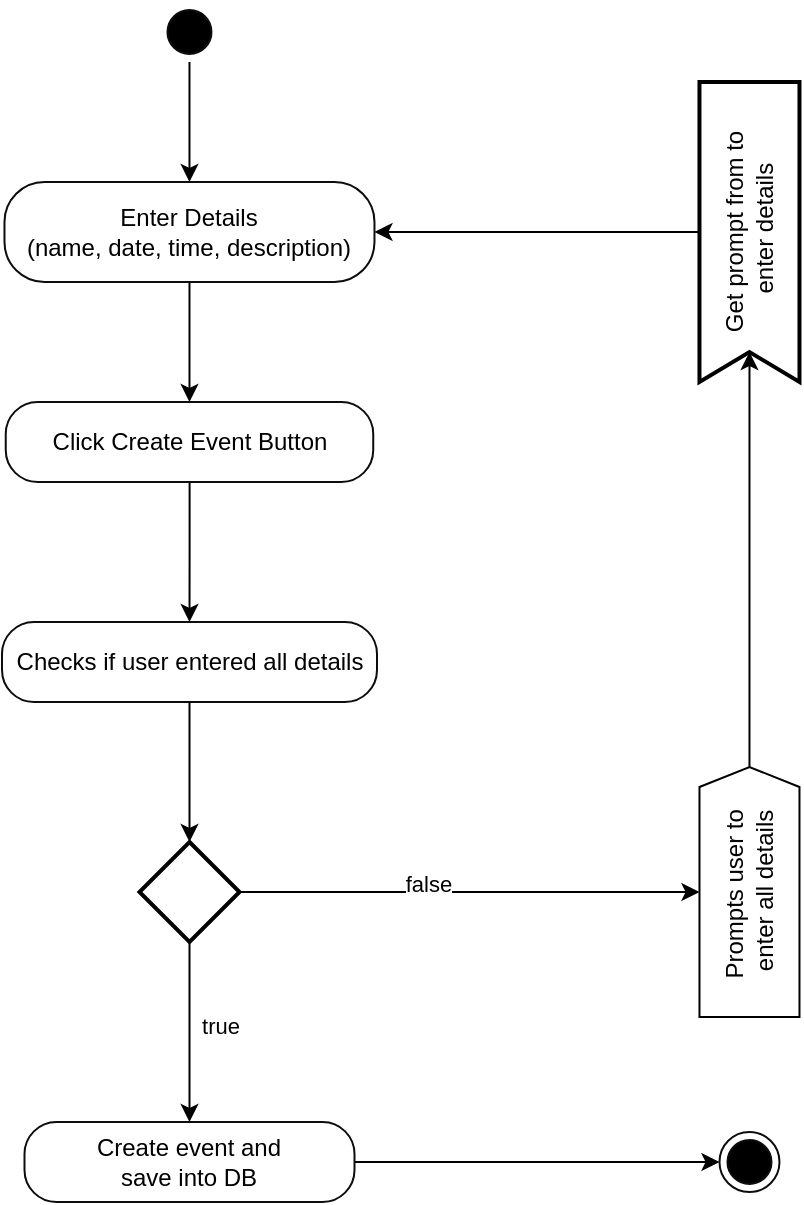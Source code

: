 <mxfile version="24.2.3" type="github">
  <diagram name="Page-1" id="0783ab3e-0a74-02c8-0abd-f7b4e66b4bec">
    <mxGraphModel dx="1042" dy="582" grid="1" gridSize="10" guides="1" tooltips="1" connect="1" arrows="1" fold="1" page="1" pageScale="1" pageWidth="850" pageHeight="1100" background="none" math="0" shadow="0">
      <root>
        <mxCell id="0" />
        <mxCell id="1" parent="0" />
        <mxCell id="LVTBNO_dX-KuJkgyRpkb-18" style="edgeStyle=orthogonalEdgeStyle;rounded=0;orthogonalLoop=1;jettySize=auto;html=1;entryX=0.5;entryY=0;entryDx=0;entryDy=0;" parent="1" source="LVTBNO_dX-KuJkgyRpkb-1" target="LVTBNO_dX-KuJkgyRpkb-6" edge="1">
          <mxGeometry relative="1" as="geometry" />
        </mxCell>
        <mxCell id="LVTBNO_dX-KuJkgyRpkb-1" value="" style="ellipse;html=1;shape=startState;fillColor=#000000;strokeColor=#0D0D0D;" parent="1" vertex="1">
          <mxGeometry x="328.74" y="160" width="30" height="30" as="geometry" />
        </mxCell>
        <mxCell id="LVTBNO_dX-KuJkgyRpkb-25" style="edgeStyle=orthogonalEdgeStyle;rounded=0;orthogonalLoop=1;jettySize=auto;html=1;entryX=0.5;entryY=0;entryDx=0;entryDy=0;" parent="1" source="LVTBNO_dX-KuJkgyRpkb-6" target="LVTBNO_dX-KuJkgyRpkb-24" edge="1">
          <mxGeometry relative="1" as="geometry" />
        </mxCell>
        <mxCell id="LVTBNO_dX-KuJkgyRpkb-6" value="Enter Details&lt;div&gt;(name, date, time, description)&lt;/div&gt;" style="rounded=1;whiteSpace=wrap;html=1;arcSize=40;fontColor=#000000;fillColor=#FFFFFF;strokeColor=#0D0D0D;" parent="1" vertex="1">
          <mxGeometry x="251.24" y="250" width="185" height="50" as="geometry" />
        </mxCell>
        <mxCell id="LVTBNO_dX-KuJkgyRpkb-10" value="Checks if user entered all details" style="rounded=1;whiteSpace=wrap;html=1;arcSize=40;fontColor=#000000;fillColor=#FFFFFF;strokeColor=#0D0D0D;" parent="1" vertex="1">
          <mxGeometry x="250" y="470" width="187.5" height="40" as="geometry" />
        </mxCell>
        <mxCell id="LVTBNO_dX-KuJkgyRpkb-17" style="edgeStyle=orthogonalEdgeStyle;rounded=0;orthogonalLoop=1;jettySize=auto;html=1;" parent="1" source="LVTBNO_dX-KuJkgyRpkb-12" target="LVTBNO_dX-KuJkgyRpkb-15" edge="1">
          <mxGeometry relative="1" as="geometry" />
        </mxCell>
        <mxCell id="LVTBNO_dX-KuJkgyRpkb-22" value="true" style="edgeLabel;html=1;align=center;verticalAlign=middle;resizable=0;points=[];" parent="LVTBNO_dX-KuJkgyRpkb-17" vertex="1" connectable="0">
          <mxGeometry x="-0.064" y="-1" relative="1" as="geometry">
            <mxPoint x="16" as="offset" />
          </mxGeometry>
        </mxCell>
        <mxCell id="LVTBNO_dX-KuJkgyRpkb-43" style="edgeStyle=orthogonalEdgeStyle;rounded=0;orthogonalLoop=1;jettySize=auto;html=1;" parent="1" source="LVTBNO_dX-KuJkgyRpkb-12" target="LVTBNO_dX-KuJkgyRpkb-27" edge="1">
          <mxGeometry relative="1" as="geometry" />
        </mxCell>
        <mxCell id="LVTBNO_dX-KuJkgyRpkb-44" value="false" style="edgeLabel;html=1;align=center;verticalAlign=middle;resizable=0;points=[];" parent="LVTBNO_dX-KuJkgyRpkb-43" vertex="1" connectable="0">
          <mxGeometry x="-0.189" y="4" relative="1" as="geometry">
            <mxPoint as="offset" />
          </mxGeometry>
        </mxCell>
        <mxCell id="LVTBNO_dX-KuJkgyRpkb-12" value="" style="strokeWidth=2;html=1;shape=mxgraph.flowchart.decision;whiteSpace=wrap;" parent="1" vertex="1">
          <mxGeometry x="318.75" y="580" width="50" height="50" as="geometry" />
        </mxCell>
        <mxCell id="_MATCp696E9ctTUdD7YI-3" style="edgeStyle=orthogonalEdgeStyle;rounded=0;orthogonalLoop=1;jettySize=auto;html=1;" edge="1" parent="1" source="LVTBNO_dX-KuJkgyRpkb-15" target="_MATCp696E9ctTUdD7YI-2">
          <mxGeometry relative="1" as="geometry" />
        </mxCell>
        <mxCell id="LVTBNO_dX-KuJkgyRpkb-15" value="Create event and&lt;div&gt;save into DB&lt;/div&gt;" style="rounded=1;whiteSpace=wrap;html=1;arcSize=40;fontColor=#000000;fillColor=#FFFFFF;strokeColor=#0D0D0D;" parent="1" vertex="1">
          <mxGeometry x="261.25" y="720" width="165" height="40" as="geometry" />
        </mxCell>
        <mxCell id="LVTBNO_dX-KuJkgyRpkb-20" style="edgeStyle=orthogonalEdgeStyle;rounded=0;orthogonalLoop=1;jettySize=auto;html=1;entryX=0.5;entryY=0;entryDx=0;entryDy=0;entryPerimeter=0;" parent="1" source="LVTBNO_dX-KuJkgyRpkb-10" target="LVTBNO_dX-KuJkgyRpkb-12" edge="1">
          <mxGeometry relative="1" as="geometry" />
        </mxCell>
        <mxCell id="LVTBNO_dX-KuJkgyRpkb-26" style="edgeStyle=orthogonalEdgeStyle;rounded=0;orthogonalLoop=1;jettySize=auto;html=1;entryX=0.5;entryY=0;entryDx=0;entryDy=0;" parent="1" source="LVTBNO_dX-KuJkgyRpkb-24" target="LVTBNO_dX-KuJkgyRpkb-10" edge="1">
          <mxGeometry relative="1" as="geometry" />
        </mxCell>
        <mxCell id="LVTBNO_dX-KuJkgyRpkb-24" value="Click Create Event Button" style="rounded=1;whiteSpace=wrap;html=1;arcSize=40;fontColor=#000000;fillColor=#FFFFFF;strokeColor=#0D0D0D;" parent="1" vertex="1">
          <mxGeometry x="251.87" y="360" width="183.75" height="40" as="geometry" />
        </mxCell>
        <mxCell id="LVTBNO_dX-KuJkgyRpkb-27" value="Prompts user to&amp;nbsp;&lt;div&gt;enter all details&lt;/div&gt;" style="html=1;shadow=0;dashed=0;align=center;verticalAlign=middle;shape=mxgraph.arrows2.arrow;dy=0;dx=10;notch=0;rotation=-90;" parent="1" vertex="1">
          <mxGeometry x="561.24" y="580" width="125" height="50" as="geometry" />
        </mxCell>
        <mxCell id="LVTBNO_dX-KuJkgyRpkb-42" style="edgeStyle=orthogonalEdgeStyle;rounded=0;orthogonalLoop=1;jettySize=auto;html=1;entryX=1;entryY=0.5;entryDx=0;entryDy=0;" parent="1" source="LVTBNO_dX-KuJkgyRpkb-37" target="LVTBNO_dX-KuJkgyRpkb-6" edge="1">
          <mxGeometry relative="1" as="geometry" />
        </mxCell>
        <mxCell id="LVTBNO_dX-KuJkgyRpkb-37" value="Get prompt from to&lt;div&gt;&amp;nbsp;enter details&lt;/div&gt;" style="html=1;shape=mxgraph.sysml.accEvent;strokeWidth=2;whiteSpace=wrap;align=center;rotation=-90;" parent="1" vertex="1">
          <mxGeometry x="548.74" y="250" width="150" height="50" as="geometry" />
        </mxCell>
        <mxCell id="LVTBNO_dX-KuJkgyRpkb-38" style="edgeStyle=orthogonalEdgeStyle;rounded=0;orthogonalLoop=1;jettySize=auto;html=1;entryX=0;entryY=0.5;entryDx=15;entryDy=0;entryPerimeter=0;" parent="1" source="LVTBNO_dX-KuJkgyRpkb-27" target="LVTBNO_dX-KuJkgyRpkb-37" edge="1">
          <mxGeometry relative="1" as="geometry" />
        </mxCell>
        <mxCell id="_MATCp696E9ctTUdD7YI-2" value="" style="ellipse;html=1;shape=endState;fillColor=#000000;strokeColor=#0D0D0D;" vertex="1" parent="1">
          <mxGeometry x="608.74" y="725" width="30" height="30" as="geometry" />
        </mxCell>
      </root>
    </mxGraphModel>
  </diagram>
</mxfile>
